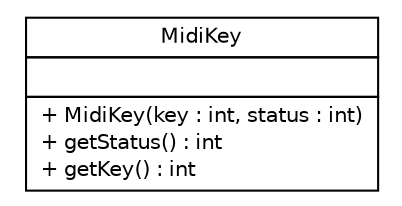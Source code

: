 #!/usr/local/bin/dot
#
# Class diagram 
# Generated by UMLGraph version R5_6 (http://www.umlgraph.org/)
#

digraph G {
	edge [fontname="Helvetica",fontsize=10,labelfontname="Helvetica",labelfontsize=10];
	node [fontname="Helvetica",fontsize=10,shape=plaintext];
	nodesep=0.25;
	ranksep=0.5;
	// com.xley.lfosc.midi.impl.objects.MidiKey
	c596 [label=<<table title="com.xley.lfosc.midi.impl.objects.MidiKey" border="0" cellborder="1" cellspacing="0" cellpadding="2" port="p" href="./MidiKey.html">
		<tr><td><table border="0" cellspacing="0" cellpadding="1">
<tr><td align="center" balign="center"> MidiKey </td></tr>
		</table></td></tr>
		<tr><td><table border="0" cellspacing="0" cellpadding="1">
<tr><td align="left" balign="left">  </td></tr>
		</table></td></tr>
		<tr><td><table border="0" cellspacing="0" cellpadding="1">
<tr><td align="left" balign="left"> + MidiKey(key : int, status : int) </td></tr>
<tr><td align="left" balign="left"> + getStatus() : int </td></tr>
<tr><td align="left" balign="left"> + getKey() : int </td></tr>
		</table></td></tr>
		</table>>, URL="./MidiKey.html", fontname="Helvetica", fontcolor="black", fontsize=10.0];
}

